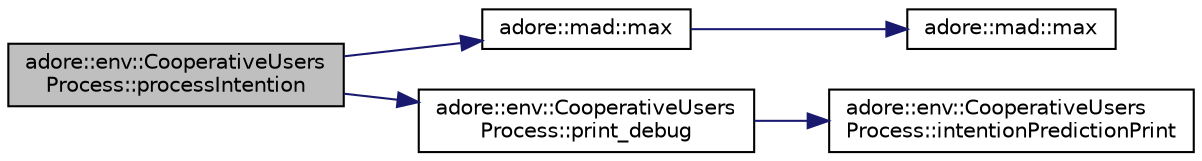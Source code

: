 digraph "adore::env::CooperativeUsersProcess::processIntention"
{
 // LATEX_PDF_SIZE
  edge [fontname="Helvetica",fontsize="10",labelfontname="Helvetica",labelfontsize="10"];
  node [fontname="Helvetica",fontsize="10",shape=record];
  rankdir="LR";
  Node1 [label="adore::env::CooperativeUsers\lProcess::processIntention",height=0.2,width=0.4,color="black", fillcolor="grey75", style="filled", fontcolor="black",tooltip=" "];
  Node1 -> Node2 [color="midnightblue",fontsize="10",style="solid",fontname="Helvetica"];
  Node2 [label="adore::mad::max",height=0.2,width=0.4,color="black", fillcolor="white", style="filled",URL="$namespaceadore_1_1mad.html#adea062854ef0b105a3fdca8cf2aca945",tooltip=" "];
  Node2 -> Node3 [color="midnightblue",fontsize="10",style="solid",fontname="Helvetica"];
  Node3 [label="adore::mad::max",height=0.2,width=0.4,color="black", fillcolor="white", style="filled",URL="$namespaceadore_1_1mad.html#a618a8842fed7b9375957b1e393c58492",tooltip=" "];
  Node1 -> Node4 [color="midnightblue",fontsize="10",style="solid",fontname="Helvetica"];
  Node4 [label="adore::env::CooperativeUsers\lProcess::print_debug",height=0.2,width=0.4,color="black", fillcolor="white", style="filled",URL="$classadore_1_1env_1_1CooperativeUsersProcess.html#a5767a9e6a75ba6e35a229fc86abb28a8",tooltip=" "];
  Node4 -> Node5 [color="midnightblue",fontsize="10",style="solid",fontname="Helvetica"];
  Node5 [label="adore::env::CooperativeUsers\lProcess::intentionPredictionPrint",height=0.2,width=0.4,color="black", fillcolor="white", style="filled",URL="$classadore_1_1env_1_1CooperativeUsersProcess.html#a007cfbd479f7c55ca7022a1049b0b2a4",tooltip=" "];
}
